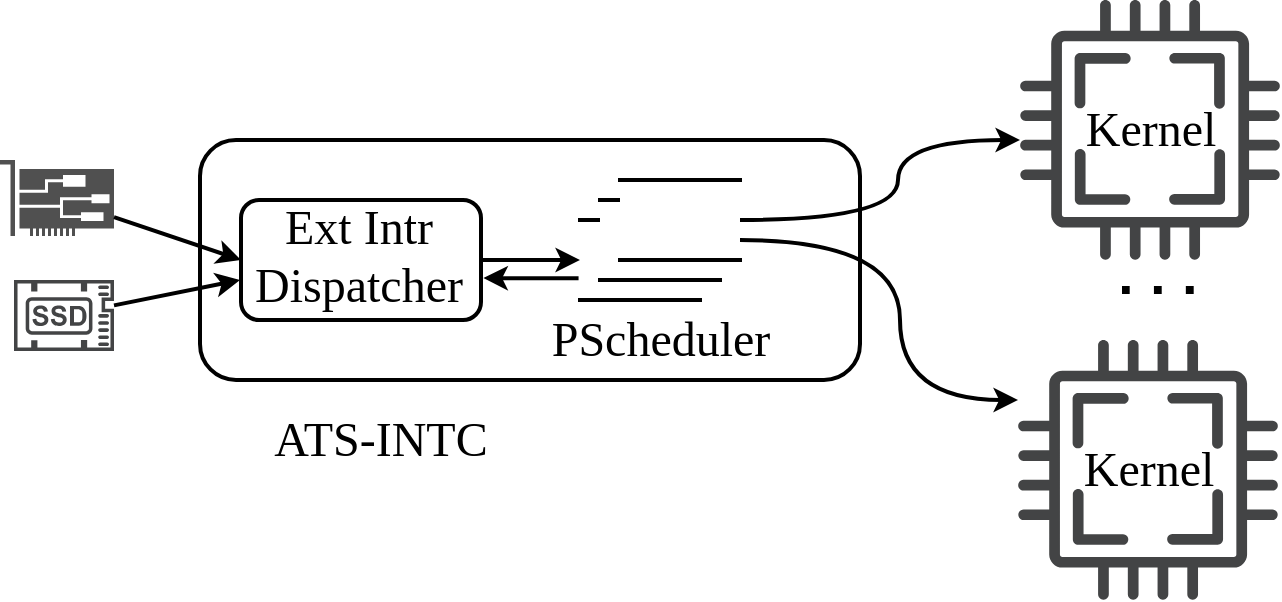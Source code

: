 <mxfile>
    <diagram id="nsEZsZLC_8mhvWBDVExQ" name="第 1 页">
        <mxGraphModel dx="1080" dy="721" grid="1" gridSize="10" guides="1" tooltips="1" connect="1" arrows="1" fold="1" page="1" pageScale="1" pageWidth="827" pageHeight="1169" math="0" shadow="0">
            <root>
                <mxCell id="0"/>
                <mxCell id="1" parent="0"/>
                <mxCell id="2" value="" style="rounded=1;whiteSpace=wrap;html=1;strokeWidth=2;" parent="1" vertex="1">
                    <mxGeometry x="181" y="300" width="330" height="120" as="geometry"/>
                </mxCell>
                <mxCell id="63" value="" style="group;rotation=-90;" parent="1" vertex="1" connectable="0">
                    <mxGeometry x="381" y="310" width="60" height="80" as="geometry"/>
                </mxCell>
                <mxCell id="64" value="" style="shape=partialRectangle;whiteSpace=wrap;html=1;bottom=0;top=0;fillColor=default;strokeWidth=2;rotation=-90;" parent="63" vertex="1">
                    <mxGeometry y="20" width="40" height="60" as="geometry"/>
                </mxCell>
                <mxCell id="65" value="" style="shape=partialRectangle;whiteSpace=wrap;html=1;bottom=0;top=0;fillColor=default;strokeWidth=2;rotation=-90;" parent="63" vertex="1">
                    <mxGeometry x="10" y="10" width="40" height="60" as="geometry"/>
                </mxCell>
                <mxCell id="66" value="" style="shape=partialRectangle;whiteSpace=wrap;html=1;bottom=0;top=0;fillColor=default;strokeWidth=2;rotation=-90;" parent="63" vertex="1">
                    <mxGeometry x="20" width="40" height="60" as="geometry"/>
                </mxCell>
                <mxCell id="67" value="" style="sketch=0;pointerEvents=1;shadow=0;dashed=0;html=1;strokeColor=none;fillColor=#505050;labelPosition=center;verticalLabelPosition=bottom;verticalAlign=top;outlineConnect=0;align=center;shape=mxgraph.office.devices.nic;strokeWidth=2;" parent="1" vertex="1">
                    <mxGeometry x="81" y="310" width="57" height="38" as="geometry"/>
                </mxCell>
                <mxCell id="88" value="&lt;font face=&quot;Times New Roman&quot; style=&quot;font-size: 24px;&quot;&gt;ATS-INTC&lt;/font&gt;" style="text;html=1;align=center;verticalAlign=middle;resizable=0;points=[];autosize=1;strokeColor=none;fillColor=none;" parent="1" vertex="1">
                    <mxGeometry x="206" y="430" width="130" height="40" as="geometry"/>
                </mxCell>
                <mxCell id="90" value="" style="group" parent="1" vertex="1" connectable="0">
                    <mxGeometry x="201.5" y="330" width="123" height="63" as="geometry"/>
                </mxCell>
                <mxCell id="79" value="" style="rounded=1;whiteSpace=wrap;html=1;strokeWidth=2;fillColor=default;" parent="90" vertex="1">
                    <mxGeometry width="120" height="60" as="geometry"/>
                </mxCell>
                <mxCell id="80" value="&lt;font face=&quot;Times New Roman&quot; style=&quot;font-size: 24px;&quot;&gt;Ext Intr&lt;br&gt;Dispatcher&lt;br&gt;&lt;/font&gt;" style="text;html=1;align=center;verticalAlign=middle;resizable=0;points=[];autosize=1;strokeColor=none;fillColor=none;" parent="90" vertex="1">
                    <mxGeometry x="-7" y="-7" width="130" height="70" as="geometry"/>
                </mxCell>
                <mxCell id="112" value="&lt;font face=&quot;Times New Roman&quot; style=&quot;font-size: 24px;&quot;&gt;PScheduler&lt;br&gt;&lt;/font&gt;" style="text;html=1;align=center;verticalAlign=middle;resizable=0;points=[];autosize=1;strokeColor=none;fillColor=none;" parent="1" vertex="1">
                    <mxGeometry x="346" y="380" width="130" height="40" as="geometry"/>
                </mxCell>
                <mxCell id="113" value="" style="endArrow=classic;html=1;strokeWidth=2;entryX=0;entryY=0.5;entryDx=0;entryDy=0;" parent="1" source="67" target="79" edge="1">
                    <mxGeometry width="50" height="50" relative="1" as="geometry">
                        <mxPoint x="138" y="361" as="sourcePoint"/>
                        <mxPoint x="188" y="311" as="targetPoint"/>
                    </mxGeometry>
                </mxCell>
                <mxCell id="115" value="" style="endArrow=classic;html=1;strokeWidth=2;exitX=1;exitY=0.5;exitDx=0;exitDy=0;entryX=0.5;entryY=0;entryDx=0;entryDy=0;" parent="1" source="79" target="64" edge="1">
                    <mxGeometry width="50" height="50" relative="1" as="geometry">
                        <mxPoint x="321.5" y="359.71" as="sourcePoint"/>
                        <mxPoint x="371" y="360" as="targetPoint"/>
                    </mxGeometry>
                </mxCell>
                <mxCell id="116" value="" style="endArrow=classic;html=1;strokeWidth=2;entryX=1.01;entryY=0.651;entryDx=0;entryDy=0;entryPerimeter=0;exitX=0.271;exitY=-0.012;exitDx=0;exitDy=0;exitPerimeter=0;" parent="1" source="64" target="79" edge="1">
                    <mxGeometry width="50" height="50" relative="1" as="geometry">
                        <mxPoint x="331.62" y="369.46" as="sourcePoint"/>
                        <mxPoint x="381" y="370" as="targetPoint"/>
                    </mxGeometry>
                </mxCell>
                <mxCell id="117" value="" style="endArrow=classic;html=1;strokeWidth=2;exitX=0.5;exitY=1;exitDx=0;exitDy=0;edgeStyle=orthogonalEdgeStyle;curved=1;" parent="1" source="66" target="120" edge="1">
                    <mxGeometry width="50" height="50" relative="1" as="geometry">
                        <mxPoint x="521" y="242.16" as="sourcePoint"/>
                        <mxPoint x="591" y="242.5" as="targetPoint"/>
                        <Array as="points">
                            <mxPoint x="530" y="340"/>
                            <mxPoint x="530" y="300"/>
                        </Array>
                    </mxGeometry>
                </mxCell>
                <mxCell id="118" value="" style="endArrow=classic;html=1;strokeWidth=2;edgeStyle=orthogonalEdgeStyle;curved=1;" parent="1" target="123" edge="1">
                    <mxGeometry width="50" height="50" relative="1" as="geometry">
                        <mxPoint x="451" y="350" as="sourcePoint"/>
                        <mxPoint x="591" y="522.5" as="targetPoint"/>
                        <Array as="points">
                            <mxPoint x="531" y="350"/>
                            <mxPoint x="531" y="430"/>
                        </Array>
                    </mxGeometry>
                </mxCell>
                <mxCell id="121" value="" style="group" parent="1" vertex="1" connectable="0">
                    <mxGeometry x="591" y="230" width="130" height="130" as="geometry"/>
                </mxCell>
                <mxCell id="120" value="" style="sketch=0;pointerEvents=1;shadow=0;dashed=0;html=1;strokeColor=none;fillColor=#434445;aspect=fixed;labelPosition=center;verticalLabelPosition=bottom;verticalAlign=top;align=center;outlineConnect=0;shape=mxgraph.vvd.cpu;" parent="121" vertex="1">
                    <mxGeometry width="130" height="130" as="geometry"/>
                </mxCell>
                <mxCell id="97" value="&lt;font face=&quot;Times New Roman&quot; style=&quot;font-size: 24px;&quot;&gt;Kernel&lt;/font&gt;" style="text;html=1;align=center;verticalAlign=middle;resizable=0;points=[];autosize=1;strokeColor=none;fillColor=none;" parent="121" vertex="1">
                    <mxGeometry x="20" y="45" width="90" height="40" as="geometry"/>
                </mxCell>
                <mxCell id="122" value="" style="group" parent="1" vertex="1" connectable="0">
                    <mxGeometry x="590" y="400" width="130" height="130" as="geometry"/>
                </mxCell>
                <mxCell id="123" value="" style="sketch=0;pointerEvents=1;shadow=0;dashed=0;html=1;strokeColor=none;fillColor=#434445;aspect=fixed;labelPosition=center;verticalLabelPosition=bottom;verticalAlign=top;align=center;outlineConnect=0;shape=mxgraph.vvd.cpu;" parent="122" vertex="1">
                    <mxGeometry width="130" height="130" as="geometry"/>
                </mxCell>
                <mxCell id="124" value="&lt;font face=&quot;Times New Roman&quot; style=&quot;font-size: 24px;&quot;&gt;Kernel&lt;/font&gt;" style="text;html=1;align=center;verticalAlign=middle;resizable=0;points=[];autosize=1;strokeColor=none;fillColor=none;" parent="122" vertex="1">
                    <mxGeometry x="20" y="45" width="90" height="40" as="geometry"/>
                </mxCell>
                <mxCell id="129" value="" style="endArrow=none;dashed=1;html=1;dashPattern=1 3;strokeWidth=4;curved=1;" parent="1" edge="1">
                    <mxGeometry width="50" height="50" relative="1" as="geometry">
                        <mxPoint x="642" y="375" as="sourcePoint"/>
                        <mxPoint x="682" y="375" as="targetPoint"/>
                    </mxGeometry>
                </mxCell>
                <mxCell id="130" value="" style="sketch=0;pointerEvents=1;shadow=0;dashed=0;html=1;strokeColor=none;fillColor=#434445;aspect=fixed;labelPosition=center;verticalLabelPosition=bottom;verticalAlign=top;align=center;outlineConnect=0;shape=mxgraph.vvd.ssd;strokeWidth=2;" parent="1" vertex="1">
                    <mxGeometry x="88" y="370" width="50" height="35.5" as="geometry"/>
                </mxCell>
                <mxCell id="131" value="" style="endArrow=classic;html=1;strokeWidth=2;" parent="1" source="130" edge="1">
                    <mxGeometry width="50" height="50" relative="1" as="geometry">
                        <mxPoint x="148" y="348.603" as="sourcePoint"/>
                        <mxPoint x="201" y="370" as="targetPoint"/>
                    </mxGeometry>
                </mxCell>
            </root>
        </mxGraphModel>
    </diagram>
</mxfile>